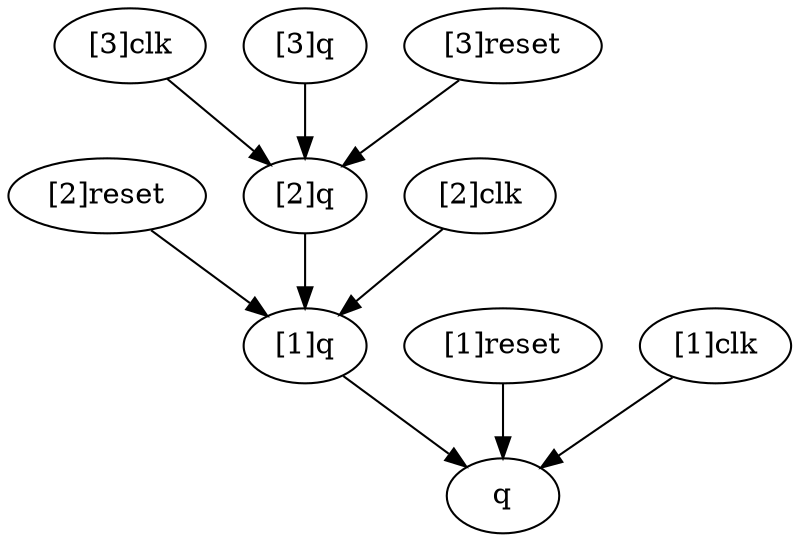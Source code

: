 strict digraph "" {
	"[2]reset"	[complexity=11,
		importance=4.16666666667,
		rank=0.378787878788];
	"[1]q"	[complexity=10,
		importance=4.0,
		rank=0.4];
	"[2]reset" -> "[1]q";
	q	[complexity=5,
		importance=0.666666666667,
		rank=0.133333333333];
	"[1]q" -> q;
	"[3]clk"	[complexity=16,
		importance=82.8333333333,
		rank=5.17708333333];
	"[2]q"	[complexity=15,
		importance=20.6666666667,
		rank=1.37777777778];
	"[3]clk" -> "[2]q";
	"[3]q"	[complexity=20,
		importance=104.0,
		rank=5.2];
	"[3]q" -> "[2]q";
	"[2]q" -> "[1]q";
	"[1]reset"	[complexity=6,
		importance=0.833333333333,
		rank=0.138888888889];
	"[1]reset" -> q;
	"[3]reset"	[complexity=16,
		importance=20.8333333333,
		rank=1.30208333333];
	"[3]reset" -> "[2]q";
	"[1]clk"	[complexity=6,
		importance=2.83333333333,
		rank=0.472222222222];
	"[1]clk" -> q;
	"[2]clk"	[complexity=11,
		importance=16.1666666667,
		rank=1.4696969697];
	"[2]clk" -> "[1]q";
}
